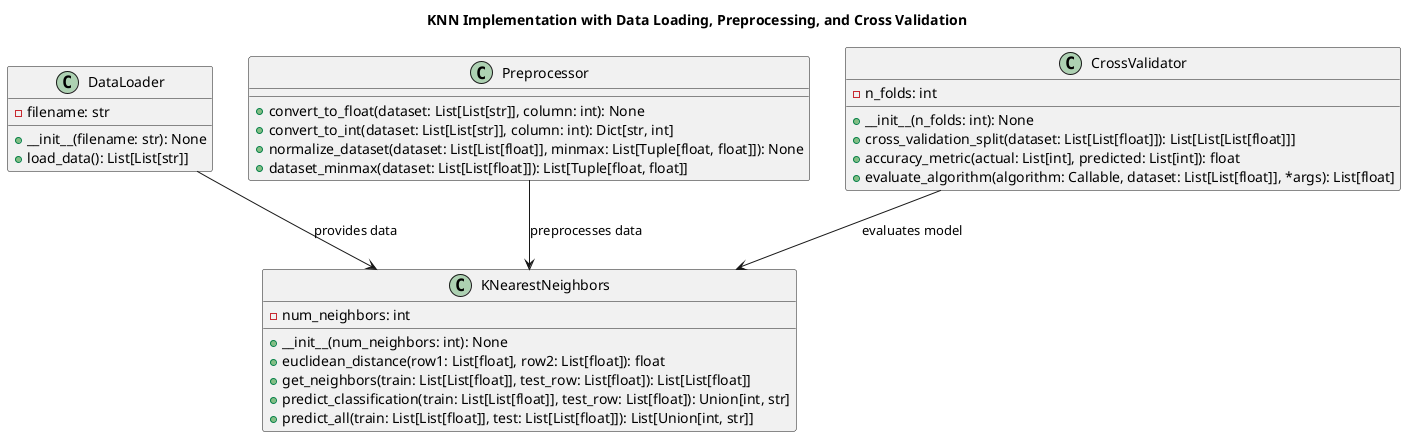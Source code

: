 @startuml

title KNN Implementation with Data Loading, Preprocessing, and Cross Validation

class KNearestNeighbors {
    -num_neighbors: int
    +__init__(num_neighbors: int): None
    +euclidean_distance(row1: List[float], row2: List[float]): float
    +get_neighbors(train: List[List[float]], test_row: List[float]): List[List[float]]
    +predict_classification(train: List[List[float]], test_row: List[float]): Union[int, str]
    +predict_all(train: List[List[float]], test: List[List[float]]): List[Union[int, str]]
}

class DataLoader {
    -filename: str
    +__init__(filename: str): None
    +load_data(): List[List[str]]
}

class Preprocessor {
    +convert_to_float(dataset: List[List[str]], column: int): None
    +convert_to_int(dataset: List[List[str]], column: int): Dict[str, int]
    +normalize_dataset(dataset: List[List[float]], minmax: List[Tuple[float, float]]): None
    +dataset_minmax(dataset: List[List[float]]): List[Tuple[float, float]]
}

class CrossValidator {
    -n_folds: int
    +__init__(n_folds: int): None
    +cross_validation_split(dataset: List[List[float]]): List[List[List[float]]]
    +accuracy_metric(actual: List[int], predicted: List[int]): float
    +evaluate_algorithm(algorithm: Callable, dataset: List[List[float]], *args): List[float]
}

DataLoader --> KNearestNeighbors: provides data
Preprocessor --> KNearestNeighbors: preprocesses data
CrossValidator --> KNearestNeighbors: evaluates model

@enduml
